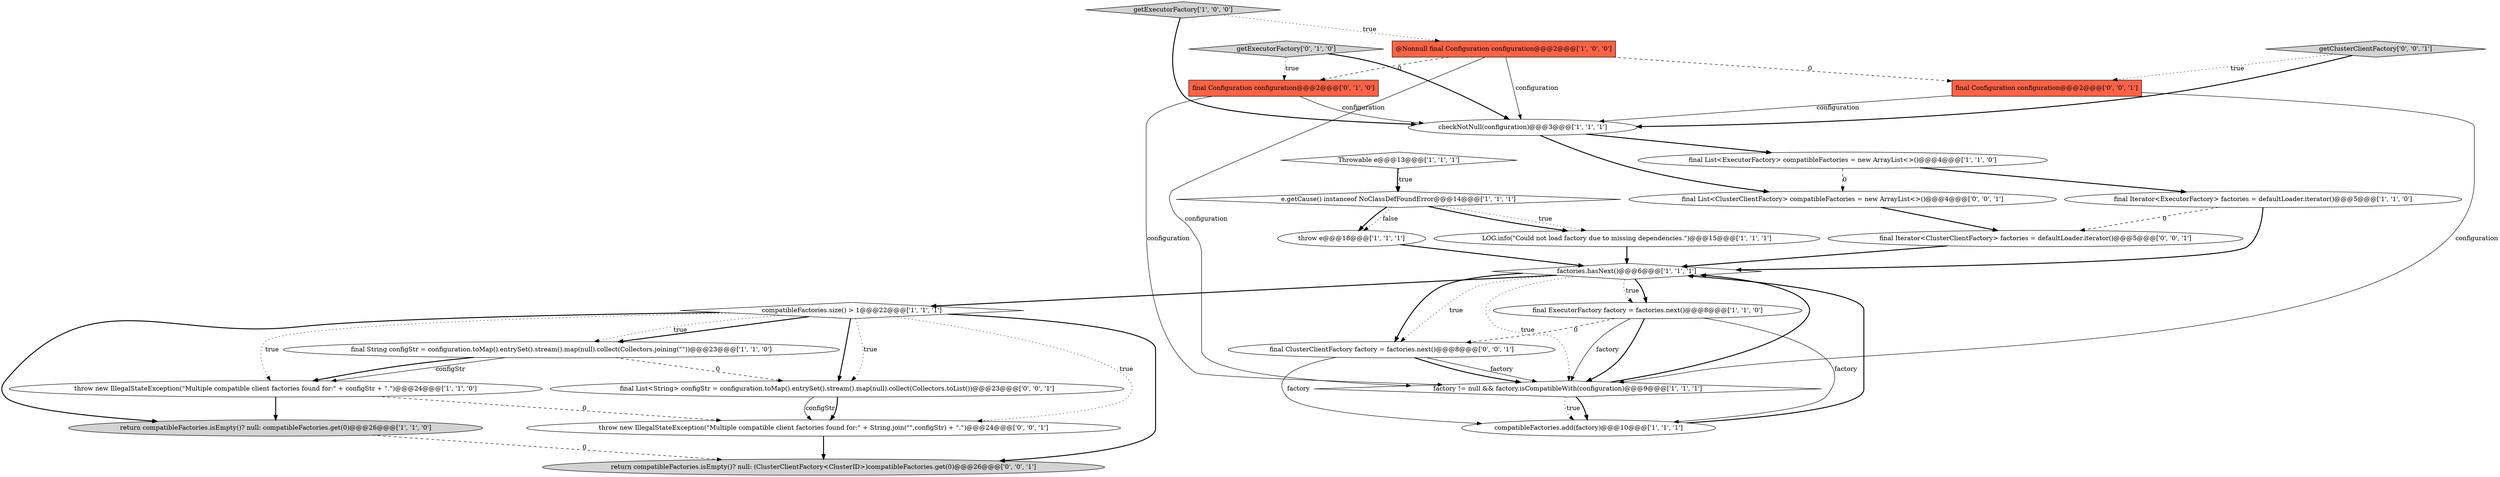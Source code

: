 digraph {
21 [style = filled, label = "final Configuration configuration@@@2@@@['0', '0', '1']", fillcolor = tomato, shape = box image = "AAA0AAABBB3BBB"];
1 [style = filled, label = "e.getCause() instanceof NoClassDefFoundError@@@14@@@['1', '1', '1']", fillcolor = white, shape = diamond image = "AAA0AAABBB1BBB"];
4 [style = filled, label = "final List<ExecutorFactory> compatibleFactories = new ArrayList<>()@@@4@@@['1', '1', '0']", fillcolor = white, shape = ellipse image = "AAA0AAABBB1BBB"];
3 [style = filled, label = "checkNotNull(configuration)@@@3@@@['1', '1', '1']", fillcolor = white, shape = ellipse image = "AAA0AAABBB1BBB"];
22 [style = filled, label = "getClusterClientFactory['0', '0', '1']", fillcolor = lightgray, shape = diamond image = "AAA0AAABBB3BBB"];
8 [style = filled, label = "getExecutorFactory['1', '0', '0']", fillcolor = lightgray, shape = diamond image = "AAA0AAABBB1BBB"];
16 [style = filled, label = "final String configStr = configuration.toMap().entrySet().stream().map(null).collect(Collectors.joining(\"\"))@@@23@@@['1', '1', '0']", fillcolor = white, shape = ellipse image = "AAA0AAABBB1BBB"];
15 [style = filled, label = "factory != null && factory.isCompatibleWith(configuration)@@@9@@@['1', '1', '1']", fillcolor = white, shape = diamond image = "AAA0AAABBB1BBB"];
12 [style = filled, label = "throw new IllegalStateException(\"Multiple compatible client factories found for:\" + configStr + \".\")@@@24@@@['1', '1', '0']", fillcolor = white, shape = ellipse image = "AAA0AAABBB1BBB"];
26 [style = filled, label = "final ClusterClientFactory factory = factories.next()@@@8@@@['0', '0', '1']", fillcolor = white, shape = ellipse image = "AAA0AAABBB3BBB"];
14 [style = filled, label = "compatibleFactories.size() > 1@@@22@@@['1', '1', '1']", fillcolor = white, shape = diamond image = "AAA0AAABBB1BBB"];
18 [style = filled, label = "final Configuration configuration@@@2@@@['0', '1', '0']", fillcolor = tomato, shape = box image = "AAA1AAABBB2BBB"];
7 [style = filled, label = "Throwable e@@@13@@@['1', '1', '1']", fillcolor = white, shape = diamond image = "AAA0AAABBB1BBB"];
5 [style = filled, label = "factories.hasNext()@@@6@@@['1', '1', '1']", fillcolor = white, shape = diamond image = "AAA0AAABBB1BBB"];
6 [style = filled, label = "compatibleFactories.add(factory)@@@10@@@['1', '1', '1']", fillcolor = white, shape = ellipse image = "AAA0AAABBB1BBB"];
13 [style = filled, label = "return compatibleFactories.isEmpty()? null: compatibleFactories.get(0)@@@26@@@['1', '1', '0']", fillcolor = lightgray, shape = ellipse image = "AAA0AAABBB1BBB"];
19 [style = filled, label = "throw new IllegalStateException(\"Multiple compatible client factories found for:\" + String.join(\"\",configStr) + \".\")@@@24@@@['0', '0', '1']", fillcolor = white, shape = ellipse image = "AAA0AAABBB3BBB"];
0 [style = filled, label = "LOG.info(\"Could not load factory due to missing dependencies.\")@@@15@@@['1', '1', '1']", fillcolor = white, shape = ellipse image = "AAA0AAABBB1BBB"];
9 [style = filled, label = "@Nonnull final Configuration configuration@@@2@@@['1', '0', '0']", fillcolor = tomato, shape = box image = "AAA1AAABBB1BBB"];
2 [style = filled, label = "final Iterator<ExecutorFactory> factories = defaultLoader.iterator()@@@5@@@['1', '1', '0']", fillcolor = white, shape = ellipse image = "AAA0AAABBB1BBB"];
25 [style = filled, label = "return compatibleFactories.isEmpty()? null: (ClusterClientFactory<ClusterID>)compatibleFactories.get(0)@@@26@@@['0', '0', '1']", fillcolor = lightgray, shape = ellipse image = "AAA0AAABBB3BBB"];
24 [style = filled, label = "final Iterator<ClusterClientFactory> factories = defaultLoader.iterator()@@@5@@@['0', '0', '1']", fillcolor = white, shape = ellipse image = "AAA0AAABBB3BBB"];
11 [style = filled, label = "throw e@@@18@@@['1', '1', '1']", fillcolor = white, shape = ellipse image = "AAA0AAABBB1BBB"];
10 [style = filled, label = "final ExecutorFactory factory = factories.next()@@@8@@@['1', '1', '0']", fillcolor = white, shape = ellipse image = "AAA0AAABBB1BBB"];
23 [style = filled, label = "final List<String> configStr = configuration.toMap().entrySet().stream().map(null).collect(Collectors.toList())@@@23@@@['0', '0', '1']", fillcolor = white, shape = ellipse image = "AAA0AAABBB3BBB"];
20 [style = filled, label = "final List<ClusterClientFactory> compatibleFactories = new ArrayList<>()@@@4@@@['0', '0', '1']", fillcolor = white, shape = ellipse image = "AAA0AAABBB3BBB"];
17 [style = filled, label = "getExecutorFactory['0', '1', '0']", fillcolor = lightgray, shape = diamond image = "AAA0AAABBB2BBB"];
14->16 [style = bold, label=""];
22->21 [style = dotted, label="true"];
5->10 [style = bold, label=""];
14->25 [style = bold, label=""];
7->1 [style = bold, label=""];
14->19 [style = dotted, label="true"];
10->15 [style = bold, label=""];
14->12 [style = dotted, label="true"];
17->18 [style = dotted, label="true"];
5->10 [style = dotted, label="true"];
9->3 [style = solid, label="configuration"];
9->18 [style = dashed, label="0"];
8->3 [style = bold, label=""];
5->26 [style = bold, label=""];
10->15 [style = solid, label="factory"];
14->23 [style = dotted, label="true"];
15->6 [style = bold, label=""];
16->23 [style = dashed, label="0"];
9->15 [style = solid, label="configuration"];
4->2 [style = bold, label=""];
5->14 [style = bold, label=""];
1->0 [style = bold, label=""];
13->25 [style = dashed, label="0"];
3->4 [style = bold, label=""];
5->15 [style = dotted, label="true"];
15->5 [style = bold, label=""];
24->5 [style = bold, label=""];
1->11 [style = bold, label=""];
19->25 [style = bold, label=""];
23->19 [style = solid, label="configStr"];
18->3 [style = solid, label="configuration"];
22->3 [style = bold, label=""];
14->16 [style = dotted, label="true"];
26->15 [style = solid, label="factory"];
12->13 [style = bold, label=""];
6->5 [style = bold, label=""];
11->5 [style = bold, label=""];
3->20 [style = bold, label=""];
26->6 [style = solid, label="factory"];
10->26 [style = dashed, label="0"];
10->6 [style = solid, label="factory"];
14->23 [style = bold, label=""];
12->19 [style = dashed, label="0"];
9->21 [style = dashed, label="0"];
1->11 [style = dotted, label="false"];
4->20 [style = dashed, label="0"];
15->6 [style = dotted, label="true"];
23->19 [style = bold, label=""];
26->15 [style = bold, label=""];
17->3 [style = bold, label=""];
5->26 [style = dotted, label="true"];
1->0 [style = dotted, label="true"];
8->9 [style = dotted, label="true"];
14->13 [style = bold, label=""];
2->24 [style = dashed, label="0"];
21->3 [style = solid, label="configuration"];
20->24 [style = bold, label=""];
7->1 [style = dotted, label="true"];
16->12 [style = solid, label="configStr"];
18->15 [style = solid, label="configuration"];
21->15 [style = solid, label="configuration"];
16->12 [style = bold, label=""];
0->5 [style = bold, label=""];
2->5 [style = bold, label=""];
}
